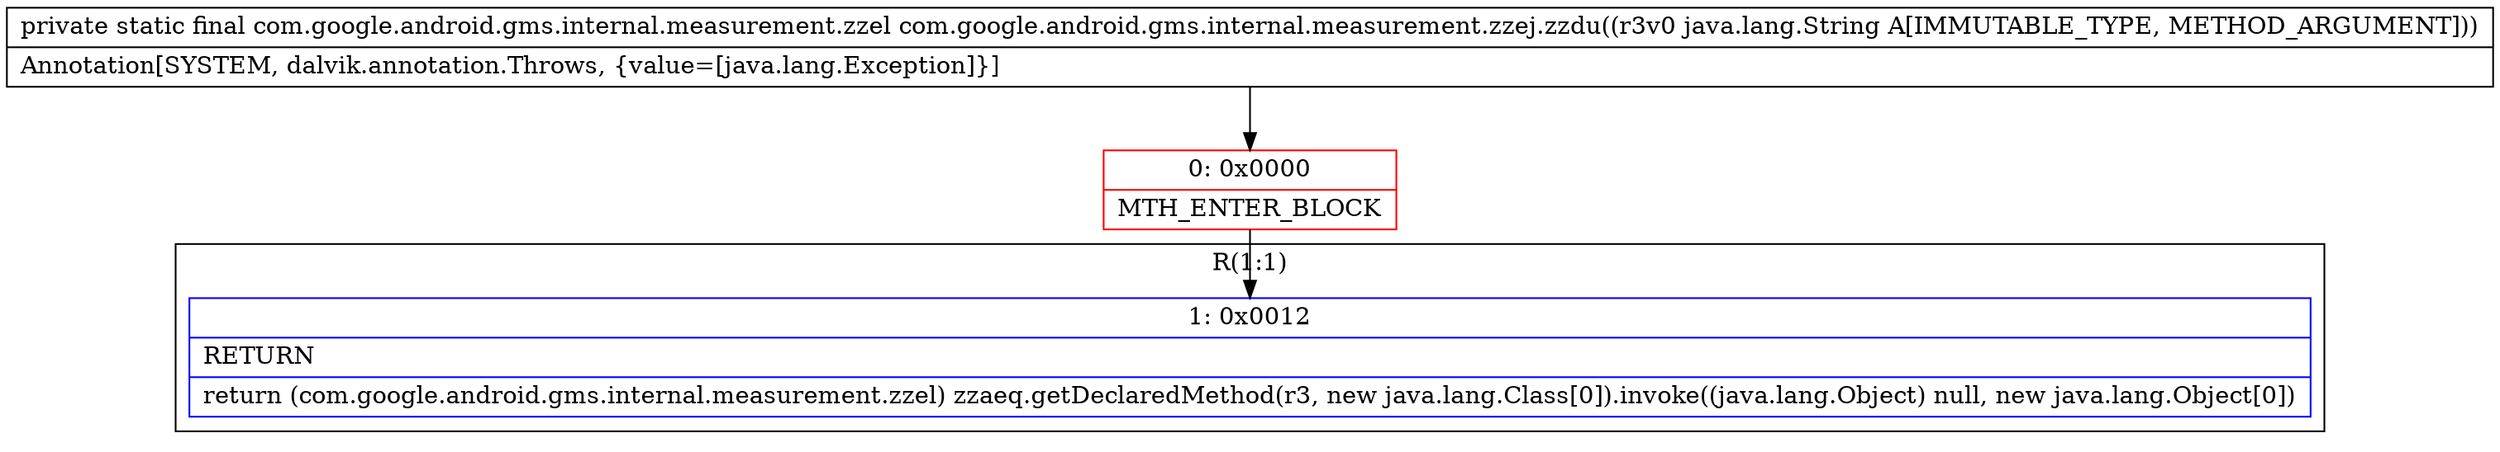 digraph "CFG forcom.google.android.gms.internal.measurement.zzej.zzdu(Ljava\/lang\/String;)Lcom\/google\/android\/gms\/internal\/measurement\/zzel;" {
subgraph cluster_Region_1540148852 {
label = "R(1:1)";
node [shape=record,color=blue];
Node_1 [shape=record,label="{1\:\ 0x0012|RETURN\l|return (com.google.android.gms.internal.measurement.zzel) zzaeq.getDeclaredMethod(r3, new java.lang.Class[0]).invoke((java.lang.Object) null, new java.lang.Object[0])\l}"];
}
Node_0 [shape=record,color=red,label="{0\:\ 0x0000|MTH_ENTER_BLOCK\l}"];
MethodNode[shape=record,label="{private static final com.google.android.gms.internal.measurement.zzel com.google.android.gms.internal.measurement.zzej.zzdu((r3v0 java.lang.String A[IMMUTABLE_TYPE, METHOD_ARGUMENT]))  | Annotation[SYSTEM, dalvik.annotation.Throws, \{value=[java.lang.Exception]\}]\l}"];
MethodNode -> Node_0;
Node_0 -> Node_1;
}

